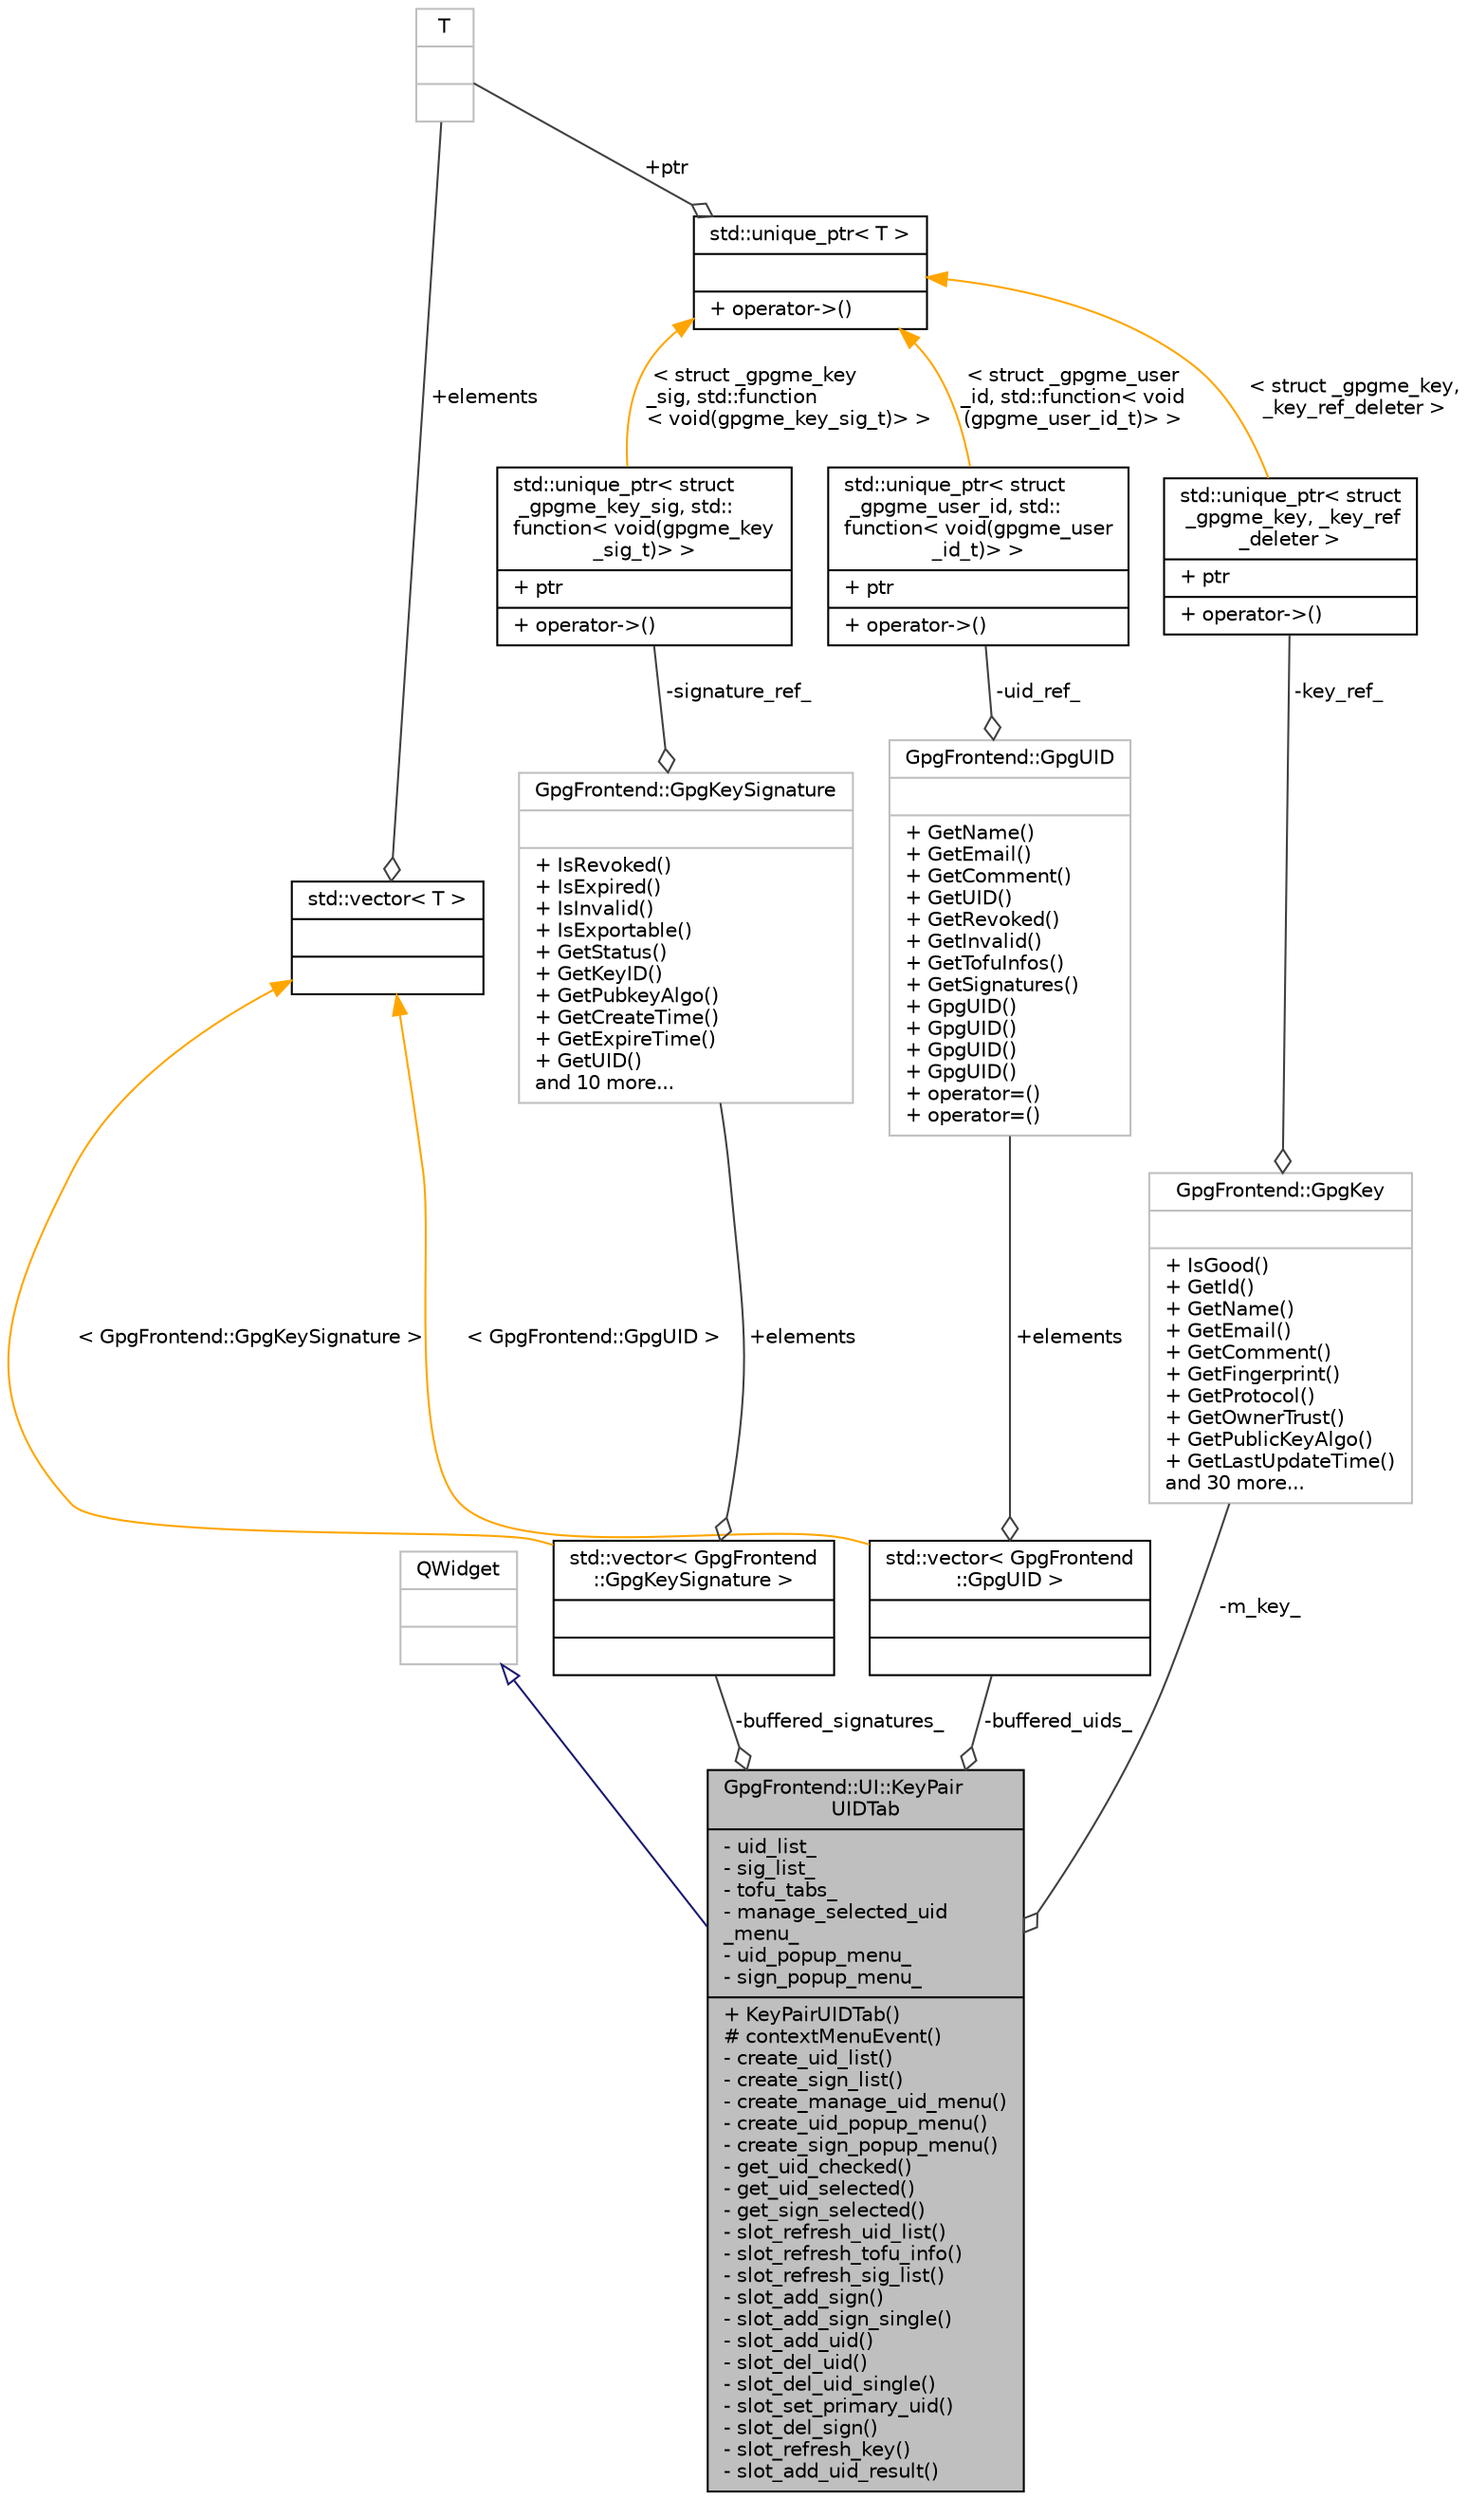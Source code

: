 digraph "GpgFrontend::UI::KeyPairUIDTab"
{
 // INTERACTIVE_SVG=YES
 // LATEX_PDF_SIZE
  edge [fontname="Helvetica",fontsize="10",labelfontname="Helvetica",labelfontsize="10"];
  node [fontname="Helvetica",fontsize="10",shape=record];
  Node1 [label="{GpgFrontend::UI::KeyPair\lUIDTab\n|- uid_list_\l- sig_list_\l- tofu_tabs_\l- manage_selected_uid\l_menu_\l- uid_popup_menu_\l- sign_popup_menu_\l|+ KeyPairUIDTab()\l# contextMenuEvent()\l- create_uid_list()\l- create_sign_list()\l- create_manage_uid_menu()\l- create_uid_popup_menu()\l- create_sign_popup_menu()\l- get_uid_checked()\l- get_uid_selected()\l- get_sign_selected()\l- slot_refresh_uid_list()\l- slot_refresh_tofu_info()\l- slot_refresh_sig_list()\l- slot_add_sign()\l- slot_add_sign_single()\l- slot_add_uid()\l- slot_del_uid()\l- slot_del_uid_single()\l- slot_set_primary_uid()\l- slot_del_sign()\l- slot_refresh_key()\l- slot_add_uid_result()\l}",height=0.2,width=0.4,color="black", fillcolor="grey75", style="filled", fontcolor="black",tooltip=" "];
  Node2 -> Node1 [dir="back",color="midnightblue",fontsize="10",style="solid",arrowtail="onormal",fontname="Helvetica"];
  Node2 [label="{QWidget\n||}",height=0.2,width=0.4,color="grey75", fillcolor="white", style="filled",tooltip=" "];
  Node3 -> Node1 [color="grey25",fontsize="10",style="solid",label=" -m_key_" ,arrowhead="odiamond",fontname="Helvetica"];
  Node3 [label="{GpgFrontend::GpgKey\n||+ IsGood()\l+ GetId()\l+ GetName()\l+ GetEmail()\l+ GetComment()\l+ GetFingerprint()\l+ GetProtocol()\l+ GetOwnerTrust()\l+ GetPublicKeyAlgo()\l+ GetLastUpdateTime()\land 30 more...\l}",height=0.2,width=0.4,color="grey75", fillcolor="white", style="filled",URL="$classGpgFrontend_1_1GpgKey.html",tooltip=" "];
  Node4 -> Node3 [color="grey25",fontsize="10",style="solid",label=" -key_ref_" ,arrowhead="odiamond",fontname="Helvetica"];
  Node4 [label="{std::unique_ptr\< struct\l _gpgme_key, _key_ref\l_deleter \>\n|+ ptr\l|+ operator-\>()\l}",height=0.2,width=0.4,color="black", fillcolor="white", style="filled",tooltip=" "];
  Node5 -> Node4 [dir="back",color="orange",fontsize="10",style="solid",label=" \< struct _gpgme_key,\l _key_ref_deleter \>" ,fontname="Helvetica"];
  Node5 [label="{std::unique_ptr\< T \>\n||+ operator-\>()\l}",height=0.2,width=0.4,color="black", fillcolor="white", style="filled",tooltip=" "];
  Node6 -> Node5 [color="grey25",fontsize="10",style="solid",label=" +ptr" ,arrowhead="odiamond",fontname="Helvetica"];
  Node6 [label="{T\n||}",height=0.2,width=0.4,color="grey75", fillcolor="white", style="filled",tooltip=" "];
  Node7 -> Node1 [color="grey25",fontsize="10",style="solid",label=" -buffered_uids_" ,arrowhead="odiamond",fontname="Helvetica"];
  Node7 [label="{std::vector\< GpgFrontend\l::GpgUID \>\n||}",height=0.2,width=0.4,color="black", fillcolor="white", style="filled",tooltip=" "];
  Node8 -> Node7 [color="grey25",fontsize="10",style="solid",label=" +elements" ,arrowhead="odiamond",fontname="Helvetica"];
  Node8 [label="{GpgFrontend::GpgUID\n||+ GetName()\l+ GetEmail()\l+ GetComment()\l+ GetUID()\l+ GetRevoked()\l+ GetInvalid()\l+ GetTofuInfos()\l+ GetSignatures()\l+ GpgUID()\l+ GpgUID()\l+ GpgUID()\l+ GpgUID()\l+ operator=()\l+ operator=()\l}",height=0.2,width=0.4,color="grey75", fillcolor="white", style="filled",URL="$classGpgFrontend_1_1GpgUID.html",tooltip=" "];
  Node9 -> Node8 [color="grey25",fontsize="10",style="solid",label=" -uid_ref_" ,arrowhead="odiamond",fontname="Helvetica"];
  Node9 [label="{std::unique_ptr\< struct\l _gpgme_user_id, std::\lfunction\< void(gpgme_user\l_id_t)\> \>\n|+ ptr\l|+ operator-\>()\l}",height=0.2,width=0.4,color="black", fillcolor="white", style="filled",tooltip=" "];
  Node5 -> Node9 [dir="back",color="orange",fontsize="10",style="solid",label=" \< struct _gpgme_user\l_id, std::function\< void\l(gpgme_user_id_t)\> \>" ,fontname="Helvetica"];
  Node10 -> Node7 [dir="back",color="orange",fontsize="10",style="solid",label=" \< GpgFrontend::GpgUID \>" ,fontname="Helvetica"];
  Node10 [label="{std::vector\< T \>\n||}",height=0.2,width=0.4,color="black", fillcolor="white", style="filled",tooltip=" "];
  Node6 -> Node10 [color="grey25",fontsize="10",style="solid",label=" +elements" ,arrowhead="odiamond",fontname="Helvetica"];
  Node11 -> Node1 [color="grey25",fontsize="10",style="solid",label=" -buffered_signatures_" ,arrowhead="odiamond",fontname="Helvetica"];
  Node11 [label="{std::vector\< GpgFrontend\l::GpgKeySignature \>\n||}",height=0.2,width=0.4,color="black", fillcolor="white", style="filled",tooltip=" "];
  Node12 -> Node11 [color="grey25",fontsize="10",style="solid",label=" +elements" ,arrowhead="odiamond",fontname="Helvetica"];
  Node12 [label="{GpgFrontend::GpgKeySignature\n||+ IsRevoked()\l+ IsExpired()\l+ IsInvalid()\l+ IsExportable()\l+ GetStatus()\l+ GetKeyID()\l+ GetPubkeyAlgo()\l+ GetCreateTime()\l+ GetExpireTime()\l+ GetUID()\land 10 more...\l}",height=0.2,width=0.4,color="grey75", fillcolor="white", style="filled",URL="$classGpgFrontend_1_1GpgKeySignature.html",tooltip=" "];
  Node13 -> Node12 [color="grey25",fontsize="10",style="solid",label=" -signature_ref_" ,arrowhead="odiamond",fontname="Helvetica"];
  Node13 [label="{std::unique_ptr\< struct\l _gpgme_key_sig, std::\lfunction\< void(gpgme_key\l_sig_t)\> \>\n|+ ptr\l|+ operator-\>()\l}",height=0.2,width=0.4,color="black", fillcolor="white", style="filled",tooltip=" "];
  Node5 -> Node13 [dir="back",color="orange",fontsize="10",style="solid",label=" \< struct _gpgme_key\l_sig, std::function\l\< void(gpgme_key_sig_t)\> \>" ,fontname="Helvetica"];
  Node10 -> Node11 [dir="back",color="orange",fontsize="10",style="solid",label=" \< GpgFrontend::GpgKeySignature \>" ,fontname="Helvetica"];
}
